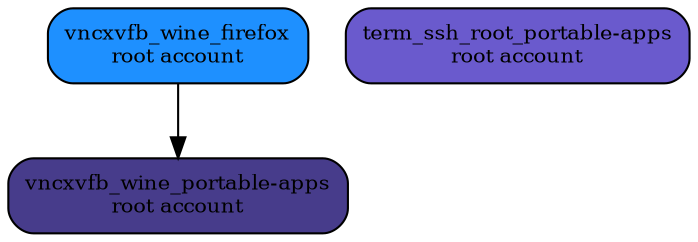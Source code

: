 digraph docker
{
 "vncxvfb_wine_firefox" [label="vncxvfb_wine_firefox\nroot account",shape=box,fillcolor="dodgerblue",style="filled,rounded", fontsize="10.0"];
 "vncxvfb_wine_portable-apps" [label="vncxvfb_wine_portable-apps\nroot account",shape=box,fillcolor="slateblue4",style="filled,rounded", fontsize="10.0"];
 "term_ssh_root_portable-apps" [label="term_ssh_root_portable-apps\nroot account",shape=box,fillcolor="slateblue",style="filled,rounded", fontsize="10.0"];
 "vncxvfb_wine_firefox" -> "vncxvfb_wine_portable-apps";
}
